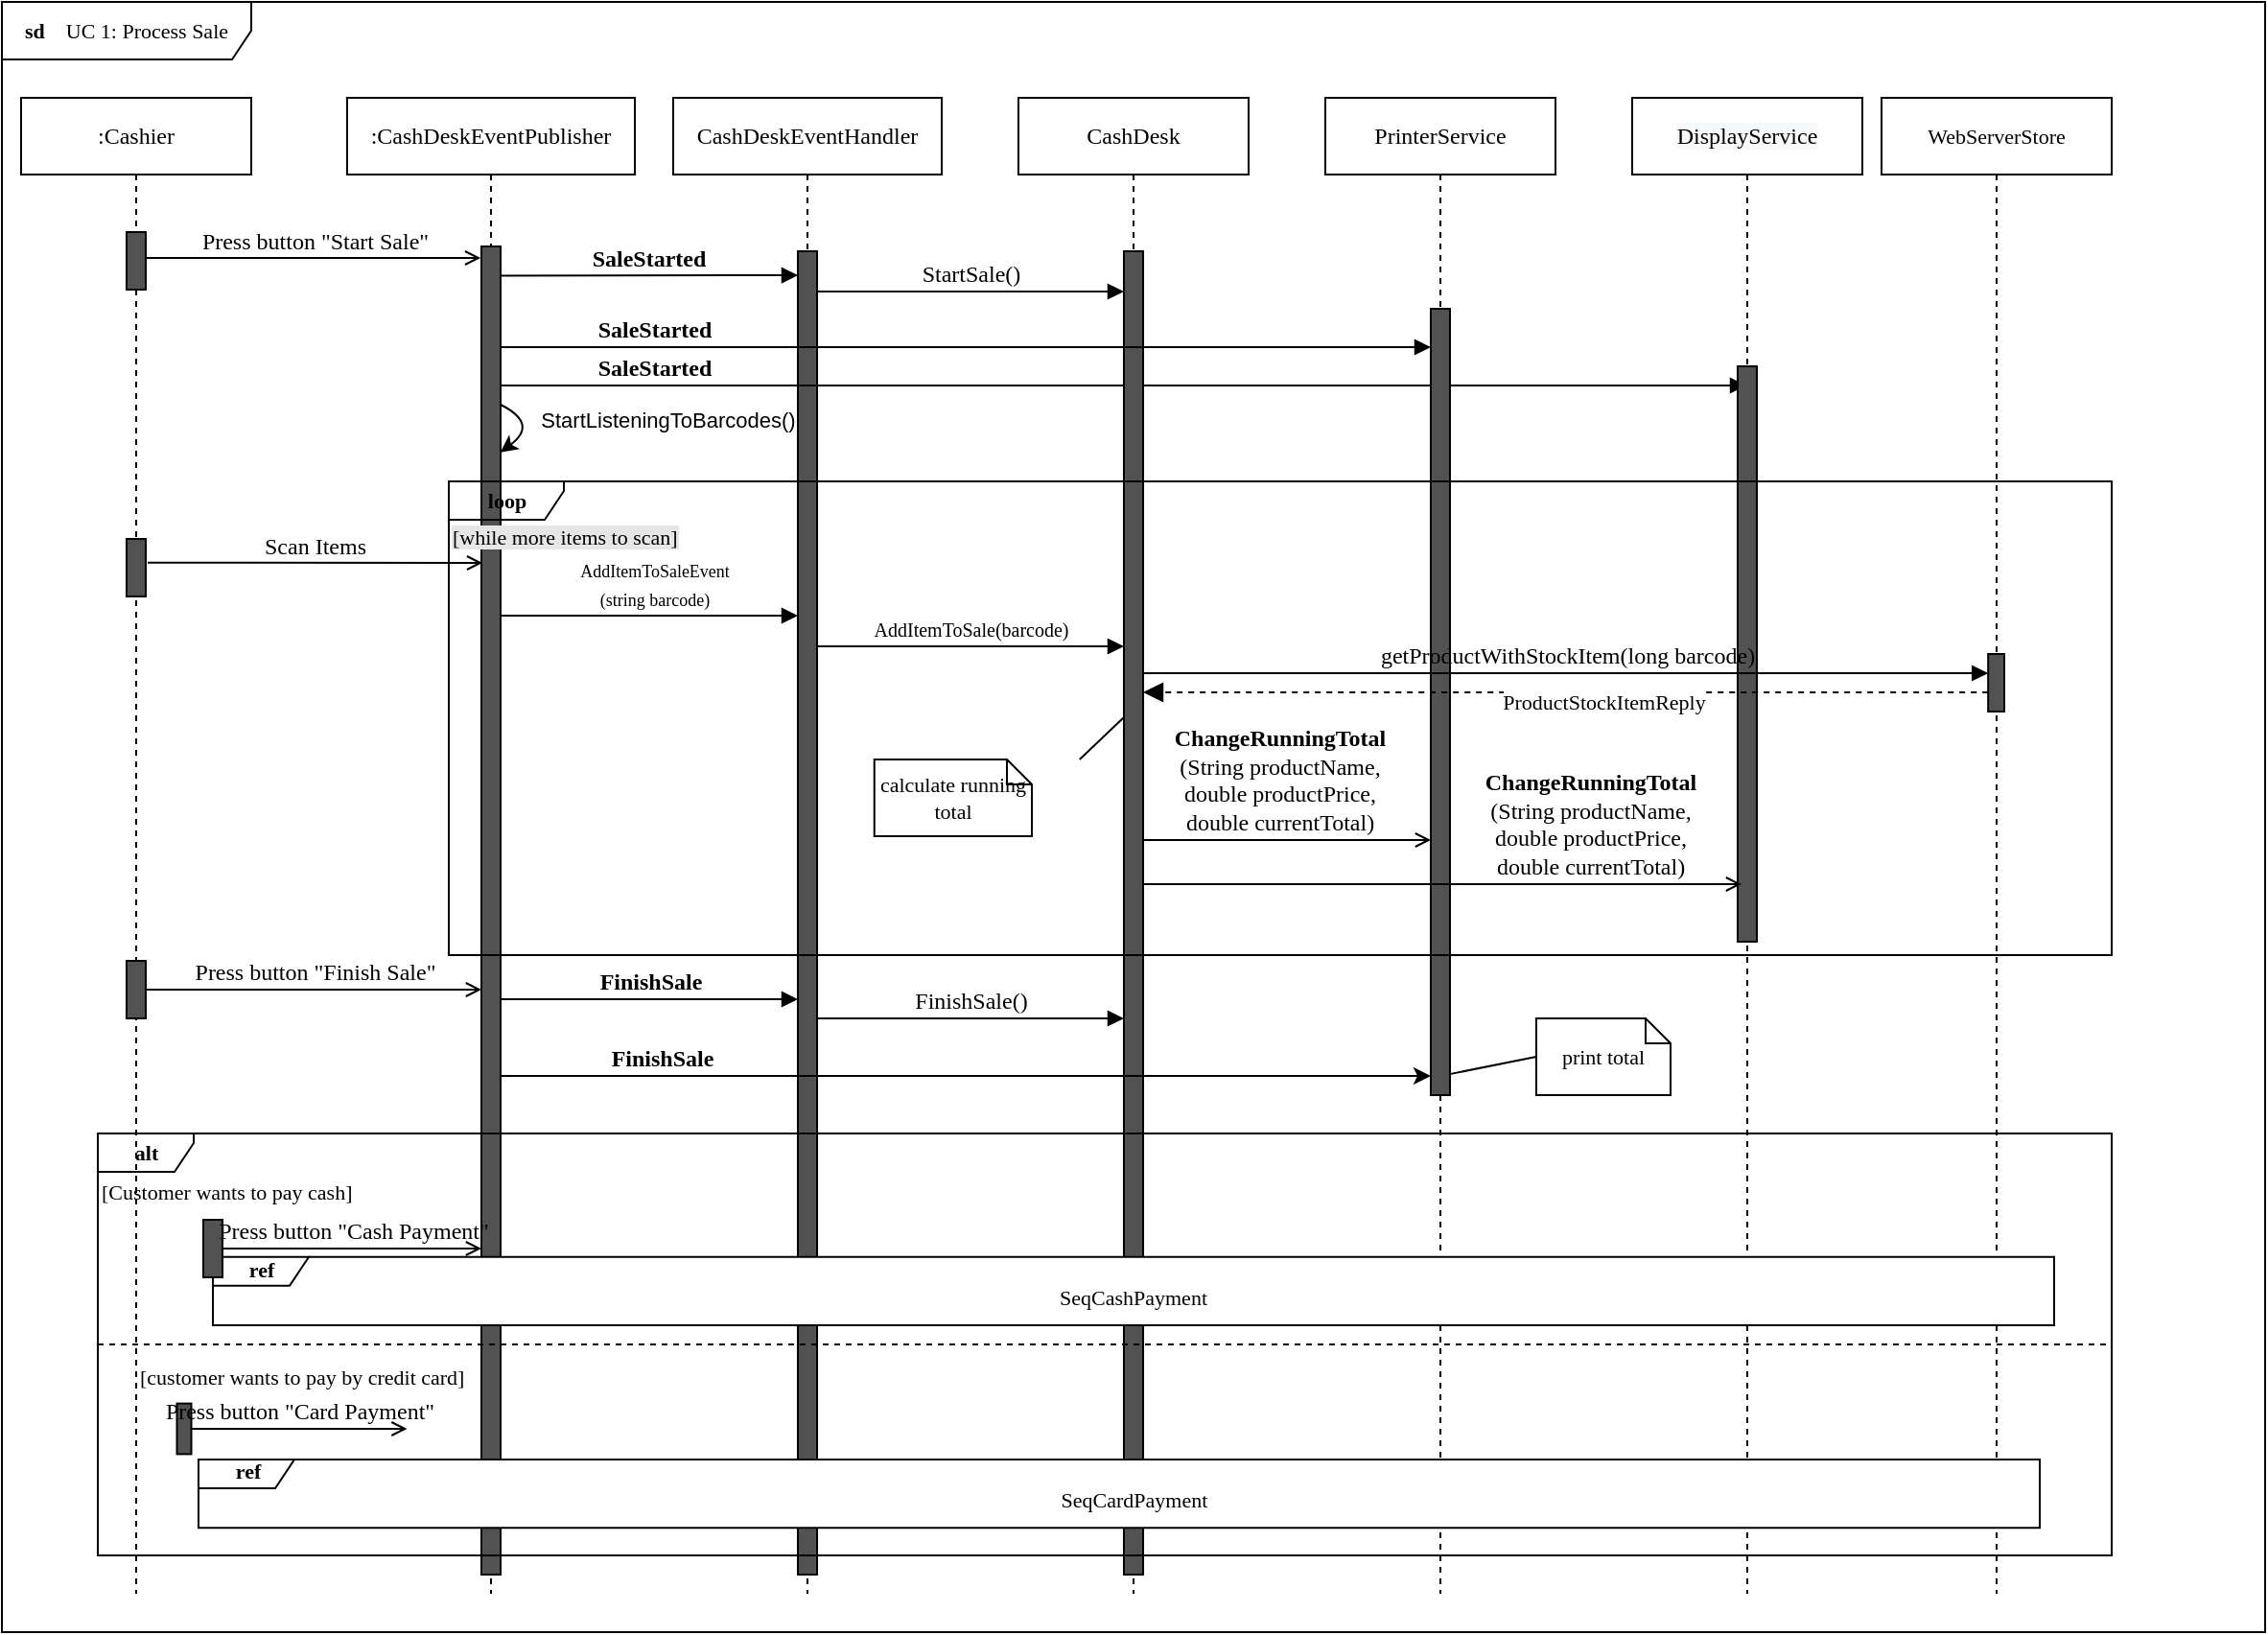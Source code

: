 <mxfile version="16.6.4" type="device"><diagram name="Page-1" id="13e1069c-82ec-6db2-03f1-153e76fe0fe0"><mxGraphModel dx="1410" dy="763" grid="1" gridSize="10" guides="1" tooltips="1" connect="1" arrows="1" fold="1" page="1" pageScale="1" pageWidth="1100" pageHeight="850" background="none" math="0" shadow="0"><root><mxCell id="0"/><mxCell id="1" parent="0"/><mxCell id="bPrhrbjO5lajvTuyGOeJ-80" value="&lt;b&gt;sd&amp;nbsp;&lt;/b&gt;&amp;nbsp; &amp;nbsp;UC 1: Process Sale" style="shape=umlFrame;whiteSpace=wrap;html=1;rounded=0;labelBackgroundColor=none;fontFamily=Verdana;fontSize=11;fillColor=default;verticalAlign=middle;width=130;height=30;" parent="1" vertex="1"><mxGeometry x="30" y="30" width="1180" height="850" as="geometry"/></mxCell><mxCell id="7baba1c4bc27f4b0-2" value=":CashDeskEventPublisher" style="shape=umlLifeline;perimeter=lifelinePerimeter;whiteSpace=wrap;html=1;container=1;collapsible=0;recursiveResize=0;outlineConnect=0;rounded=0;shadow=0;comic=0;labelBackgroundColor=none;strokeWidth=1;fontFamily=Verdana;fontSize=12;align=center;" parent="1" vertex="1"><mxGeometry x="210" y="80" width="150" height="780" as="geometry"/></mxCell><mxCell id="7baba1c4bc27f4b0-10" value="" style="html=1;points=[];perimeter=orthogonalPerimeter;rounded=0;shadow=0;comic=0;labelBackgroundColor=none;strokeWidth=1;fontFamily=Verdana;fontSize=12;align=center;fillColor=#525252;" parent="7baba1c4bc27f4b0-2" vertex="1"><mxGeometry x="70" y="77.5" width="10" height="692.5" as="geometry"/></mxCell><mxCell id="e1NyHKkxh-GU_vY6QcKD-10" value="" style="curved=1;endArrow=classic;html=1;rounded=0;entryX=0.984;entryY=0.155;entryDx=0;entryDy=0;entryPerimeter=0;" edge="1" parent="7baba1c4bc27f4b0-2" target="7baba1c4bc27f4b0-10"><mxGeometry width="50" height="50" relative="1" as="geometry"><mxPoint x="80" y="160" as="sourcePoint"/><mxPoint x="350" y="260" as="targetPoint"/><Array as="points"><mxPoint x="100" y="170"/></Array></mxGeometry></mxCell><mxCell id="e1NyHKkxh-GU_vY6QcKD-11" value="StartListeningToBarcodes()" style="edgeLabel;html=1;align=center;verticalAlign=middle;resizable=0;points=[];" vertex="1" connectable="0" parent="e1NyHKkxh-GU_vY6QcKD-10"><mxGeometry x="0.211" y="-4" relative="1" as="geometry"><mxPoint x="74" y="-3" as="offset"/></mxGeometry></mxCell><mxCell id="bPrhrbjO5lajvTuyGOeJ-47" value="&lt;b&gt;FinishSale&lt;/b&gt;" style="html=1;verticalAlign=bottom;endArrow=block;labelBackgroundColor=none;fontFamily=Verdana;fontSize=12;edgeStyle=elbowEdgeStyle;elbow=vertical;endFill=1;" parent="7baba1c4bc27f4b0-2" edge="1"><mxGeometry relative="1" as="geometry"><mxPoint x="80" y="470" as="sourcePoint"/><mxPoint x="235" y="470" as="targetPoint"/><Array as="points"><mxPoint x="215" y="470"/><mxPoint x="225" y="450"/></Array><mxPoint as="offset"/></mxGeometry></mxCell><mxCell id="7baba1c4bc27f4b0-3" value="CashDeskEventHandler" style="shape=umlLifeline;perimeter=lifelinePerimeter;whiteSpace=wrap;html=1;container=1;collapsible=0;recursiveResize=0;outlineConnect=0;rounded=0;shadow=0;comic=0;labelBackgroundColor=none;strokeWidth=1;fontFamily=Verdana;fontSize=12;align=center;" parent="1" vertex="1"><mxGeometry x="380" y="80" width="140" height="780" as="geometry"/></mxCell><mxCell id="7baba1c4bc27f4b0-13" value="" style="html=1;points=[];perimeter=orthogonalPerimeter;rounded=0;shadow=0;comic=0;labelBackgroundColor=none;strokeWidth=1;fontFamily=Verdana;fontSize=12;align=center;fillColor=#525252;" parent="7baba1c4bc27f4b0-3" vertex="1"><mxGeometry x="65" y="80" width="10" height="690" as="geometry"/></mxCell><mxCell id="e1NyHKkxh-GU_vY6QcKD-12" value="&lt;b&gt;SaleStarted&lt;/b&gt;" style="html=1;verticalAlign=bottom;endArrow=block;labelBackgroundColor=none;fontFamily=Verdana;fontSize=12;edgeStyle=elbowEdgeStyle;elbow=vertical;endFill=1;" edge="1" parent="7baba1c4bc27f4b0-3" target="bPrhrbjO5lajvTuyGOeJ-4"><mxGeometry x="-0.754" relative="1" as="geometry"><mxPoint x="-90" y="150" as="sourcePoint"/><mxPoint x="395" y="150" as="targetPoint"/><mxPoint as="offset"/><Array as="points"><mxPoint x="10" y="150"/></Array></mxGeometry></mxCell><mxCell id="7baba1c4bc27f4b0-5" value="CashDesk" style="shape=umlLifeline;perimeter=lifelinePerimeter;whiteSpace=wrap;html=1;container=1;collapsible=0;recursiveResize=0;outlineConnect=0;rounded=0;shadow=0;comic=0;labelBackgroundColor=none;strokeWidth=1;fontFamily=Verdana;fontSize=12;align=center;" parent="1" vertex="1"><mxGeometry x="560" y="80" width="120" height="780" as="geometry"/></mxCell><mxCell id="bPrhrbjO5lajvTuyGOeJ-9" value="" style="html=1;points=[];perimeter=orthogonalPerimeter;rounded=0;shadow=0;comic=0;labelBackgroundColor=none;strokeWidth=1;fontFamily=Verdana;fontSize=12;align=center;fillColor=#525252;" parent="7baba1c4bc27f4b0-5" vertex="1"><mxGeometry x="55" y="80" width="10" height="690" as="geometry"/></mxCell><mxCell id="bPrhrbjO5lajvTuyGOeJ-48" value="FinishSale()" style="html=1;verticalAlign=bottom;endArrow=block;labelBackgroundColor=none;fontFamily=Verdana;fontSize=12;edgeStyle=elbowEdgeStyle;elbow=vertical;endFill=1;" parent="7baba1c4bc27f4b0-5" edge="1"><mxGeometry relative="1" as="geometry"><mxPoint x="-105" y="480" as="sourcePoint"/><mxPoint x="55" y="480" as="targetPoint"/><Array as="points"><mxPoint x="40" y="480"/><mxPoint x="50" y="460"/></Array><mxPoint as="offset"/></mxGeometry></mxCell><mxCell id="e1NyHKkxh-GU_vY6QcKD-2" value="StartSale()" style="html=1;verticalAlign=bottom;endArrow=block;labelBackgroundColor=none;fontFamily=Verdana;fontSize=12;edgeStyle=elbowEdgeStyle;elbow=vertical;endFill=1;" edge="1" parent="7baba1c4bc27f4b0-5" source="7baba1c4bc27f4b0-13"><mxGeometry relative="1" as="geometry"><mxPoint x="-100.46" y="101.25" as="sourcePoint"/><mxPoint x="55" y="100.87" as="targetPoint"/><mxPoint as="offset"/></mxGeometry></mxCell><mxCell id="7baba1c4bc27f4b0-6" value="PrinterService" style="shape=umlLifeline;perimeter=lifelinePerimeter;whiteSpace=wrap;html=1;container=1;collapsible=0;recursiveResize=0;outlineConnect=0;rounded=0;shadow=0;comic=0;labelBackgroundColor=none;strokeWidth=1;fontFamily=Verdana;fontSize=12;align=center;" parent="1" vertex="1"><mxGeometry x="720" y="80" width="120" height="780" as="geometry"/></mxCell><mxCell id="bPrhrbjO5lajvTuyGOeJ-14" value="" style="html=1;points=[];perimeter=orthogonalPerimeter;rounded=0;shadow=0;comic=0;labelBackgroundColor=none;strokeWidth=1;fontFamily=Verdana;fontSize=12;align=center;fillColor=#525252;" parent="7baba1c4bc27f4b0-6" vertex="1"><mxGeometry x="55" y="110" width="10" height="410" as="geometry"/></mxCell><mxCell id="7baba1c4bc27f4b0-8" value=":Cashier" style="shape=umlLifeline;perimeter=lifelinePerimeter;whiteSpace=wrap;html=1;container=1;collapsible=0;recursiveResize=0;outlineConnect=0;rounded=0;shadow=0;comic=0;labelBackgroundColor=none;strokeWidth=1;fontFamily=Verdana;fontSize=12;align=center;" parent="1" vertex="1"><mxGeometry x="40" y="80" width="120" height="780" as="geometry"/></mxCell><mxCell id="7baba1c4bc27f4b0-9" value="" style="html=1;points=[];perimeter=orthogonalPerimeter;rounded=0;shadow=0;comic=0;labelBackgroundColor=none;strokeWidth=1;fontFamily=Verdana;fontSize=12;align=center;fillColor=#525252;" parent="7baba1c4bc27f4b0-8" vertex="1"><mxGeometry x="55" y="70" width="10" height="30" as="geometry"/></mxCell><mxCell id="bPrhrbjO5lajvTuyGOeJ-20" value="" style="html=1;points=[];perimeter=orthogonalPerimeter;rounded=0;shadow=0;comic=0;labelBackgroundColor=none;strokeWidth=1;fontFamily=Verdana;fontSize=12;align=center;fillColor=#525252;" parent="7baba1c4bc27f4b0-8" vertex="1"><mxGeometry x="55" y="230" width="10" height="30" as="geometry"/></mxCell><mxCell id="bPrhrbjO5lajvTuyGOeJ-44" value="" style="html=1;points=[];perimeter=orthogonalPerimeter;rounded=0;shadow=0;comic=0;labelBackgroundColor=none;strokeWidth=1;fontFamily=Verdana;fontSize=12;align=center;fillColor=#525252;" parent="7baba1c4bc27f4b0-8" vertex="1"><mxGeometry x="55" y="450" width="10" height="30" as="geometry"/></mxCell><mxCell id="7baba1c4bc27f4b0-11" value="Press button &quot;Start Sale&quot;" style="html=1;verticalAlign=bottom;endArrow=open;labelBackgroundColor=none;fontFamily=Verdana;fontSize=12;edgeStyle=elbowEdgeStyle;elbow=vertical;endFill=0;entryX=-0.042;entryY=0.009;entryDx=0;entryDy=0;entryPerimeter=0;" parent="1" source="7baba1c4bc27f4b0-9" target="7baba1c4bc27f4b0-10" edge="1"><mxGeometry relative="1" as="geometry"><mxPoint x="220" y="190" as="sourcePoint"/><mxPoint x="300" y="190" as="targetPoint"/><Array as="points"/><mxPoint as="offset"/></mxGeometry></mxCell><mxCell id="bPrhrbjO5lajvTuyGOeJ-4" value="&#10;&#10;&lt;span style=&quot;color: rgb(0, 0, 0); font-family: verdana; font-size: 12px; font-style: normal; font-weight: 400; letter-spacing: normal; text-align: center; text-indent: 0px; text-transform: none; word-spacing: 0px; background-color: rgb(248, 249, 250); display: inline; float: none;&quot;&gt;DisplayService&lt;/span&gt;&#10;&#10;" style="shape=umlLifeline;perimeter=lifelinePerimeter;whiteSpace=wrap;html=1;container=1;collapsible=0;recursiveResize=0;outlineConnect=0;rounded=0;shadow=0;comic=0;labelBackgroundColor=none;strokeWidth=1;fontFamily=Verdana;fontSize=12;align=center;" parent="1" vertex="1"><mxGeometry x="880" y="80" width="120" height="780" as="geometry"/></mxCell><mxCell id="e1NyHKkxh-GU_vY6QcKD-14" value="" style="html=1;points=[];perimeter=orthogonalPerimeter;rounded=0;shadow=0;comic=0;labelBackgroundColor=none;strokeWidth=1;fontFamily=Verdana;fontSize=12;align=center;fillColor=#525252;" vertex="1" parent="bPrhrbjO5lajvTuyGOeJ-4"><mxGeometry x="55" y="140" width="10" height="300" as="geometry"/></mxCell><mxCell id="bPrhrbjO5lajvTuyGOeJ-6" value="&lt;font style=&quot;font-size: 11px&quot;&gt;WebServerStore&lt;/font&gt;" style="shape=umlLifeline;perimeter=lifelinePerimeter;whiteSpace=wrap;html=1;container=1;collapsible=0;recursiveResize=0;outlineConnect=0;rounded=0;shadow=0;comic=0;labelBackgroundColor=none;strokeWidth=1;fontFamily=Verdana;fontSize=12;align=center;" parent="1" vertex="1"><mxGeometry x="1010" y="80" width="120" height="780" as="geometry"/></mxCell><mxCell id="bPrhrbjO5lajvTuyGOeJ-25" value="&lt;b&gt;loop&lt;/b&gt;" style="shape=umlFrame;tabWidth=110;tabHeight=30;tabPosition=left;html=1;boundedLbl=1;labelInHeader=1;width=60;height=20;rounded=0;fontSize=11;fillColor=none;fontFamily=Verdana;" parent="1" vertex="1"><mxGeometry x="263" y="280" width="867" height="247" as="geometry"/></mxCell><mxCell id="bPrhrbjO5lajvTuyGOeJ-26" value="[while more items to scan]" style="text;rounded=0;fontSize=11;fillColor=none;fontFamily=Verdana;fontColor=#000000;labelBackgroundColor=#E6E6E6;" parent="bPrhrbjO5lajvTuyGOeJ-25" vertex="1"><mxGeometry width="100" height="20" relative="1" as="geometry"><mxPoint y="16" as="offset"/></mxGeometry></mxCell><mxCell id="bPrhrbjO5lajvTuyGOeJ-52" value="calculate running total" style="shape=note2;boundedLbl=1;whiteSpace=wrap;html=1;size=13;verticalAlign=middle;align=center;rounded=0;fontFamily=Verdana;fontSize=11;fillColor=none;" parent="bPrhrbjO5lajvTuyGOeJ-25" vertex="1"><mxGeometry x="221.878" y="145" width="82.115" height="40" as="geometry"/></mxCell><mxCell id="bPrhrbjO5lajvTuyGOeJ-38" value="" style="html=1;points=[];perimeter=orthogonalPerimeter;rounded=0;shadow=0;comic=0;labelBackgroundColor=none;strokeWidth=1;fontFamily=Verdana;fontSize=12;align=center;fillColor=#525252;" parent="bPrhrbjO5lajvTuyGOeJ-25" vertex="1"><mxGeometry x="802.591" y="90" width="8.416" height="30" as="geometry"/></mxCell><mxCell id="bPrhrbjO5lajvTuyGOeJ-37" value="getProductWithStockItem(long barcode)" style="html=1;verticalAlign=bottom;endArrow=block;labelBackgroundColor=none;fontFamily=Verdana;fontSize=12;edgeStyle=elbowEdgeStyle;elbow=vertical;endFill=1;" parent="1" source="bPrhrbjO5lajvTuyGOeJ-9" target="bPrhrbjO5lajvTuyGOeJ-38" edge="1"><mxGeometry relative="1" as="geometry"><mxPoint x="630.0" y="370" as="sourcePoint"/><mxPoint x="780.0" y="370" as="targetPoint"/><mxPoint as="offset"/><Array as="points"><mxPoint x="900" y="380"/><mxPoint x="745" y="370"/><mxPoint x="735" y="360"/><mxPoint x="785" y="370"/></Array></mxGeometry></mxCell><mxCell id="bPrhrbjO5lajvTuyGOeJ-43" value="&lt;b&gt;ChangeRunningTotal&lt;/b&gt;&lt;br&gt;(String productName,&lt;br&gt;double productPrice,&lt;br&gt;double currentTotal)" style="html=1;verticalAlign=bottom;endArrow=open;labelBackgroundColor=none;fontFamily=Verdana;fontSize=12;edgeStyle=elbowEdgeStyle;elbow=vertical;endFill=0;" parent="1" source="bPrhrbjO5lajvTuyGOeJ-9" edge="1"><mxGeometry x="0.492" relative="1" as="geometry"><mxPoint x="627" y="490" as="sourcePoint"/><mxPoint x="937" y="490" as="targetPoint"/><mxPoint as="offset"/><Array as="points"><mxPoint x="852" y="490"/><mxPoint x="962" y="470"/><mxPoint x="707" y="470"/><mxPoint x="742" y="460"/><mxPoint x="732" y="450"/><mxPoint x="782" y="460"/></Array></mxGeometry></mxCell><mxCell id="bPrhrbjO5lajvTuyGOeJ-45" value="Press button &quot;Finish Sale&quot;" style="html=1;verticalAlign=bottom;endArrow=open;labelBackgroundColor=none;fontFamily=Verdana;fontSize=12;edgeStyle=elbowEdgeStyle;elbow=vertical;endFill=0;" parent="1" source="bPrhrbjO5lajvTuyGOeJ-44" target="7baba1c4bc27f4b0-10" edge="1"><mxGeometry relative="1" as="geometry"><mxPoint x="145" y="544.41" as="sourcePoint"/><mxPoint x="295" y="544.41" as="targetPoint"/><Array as="points"><mxPoint x="280" y="540"/><mxPoint x="290" y="520"/></Array><mxPoint as="offset"/></mxGeometry></mxCell><mxCell id="bPrhrbjO5lajvTuyGOeJ-53" value="" style="endArrow=none;html=1;rounded=0;fontFamily=Verdana;fontSize=11;exitX=0;exitY=0;exitDx=107;exitDy=0;exitPerimeter=0;" parent="1" source="bPrhrbjO5lajvTuyGOeJ-52" edge="1"><mxGeometry width="50" height="50" relative="1" as="geometry"><mxPoint x="577" y="403.0" as="sourcePoint"/><mxPoint x="615" y="403.0" as="targetPoint"/></mxGeometry></mxCell><mxCell id="bPrhrbjO5lajvTuyGOeJ-54" value="print total" style="shape=note2;boundedLbl=1;whiteSpace=wrap;html=1;size=13;verticalAlign=middle;align=center;rounded=0;fontFamily=Verdana;fontSize=11;fillColor=none;" parent="1" vertex="1"><mxGeometry x="830" y="560" width="70" height="40" as="geometry"/></mxCell><mxCell id="bPrhrbjO5lajvTuyGOeJ-55" value="" style="endArrow=none;html=1;rounded=0;fontFamily=Verdana;fontSize=11;exitX=1.04;exitY=0.973;exitDx=0;exitDy=0;exitPerimeter=0;entryX=0;entryY=0.5;entryDx=0;entryDy=0;entryPerimeter=0;" parent="1" source="bPrhrbjO5lajvTuyGOeJ-14" target="bPrhrbjO5lajvTuyGOeJ-54" edge="1"><mxGeometry width="50" height="50" relative="1" as="geometry"><mxPoint x="785" y="587.0" as="sourcePoint"/><mxPoint x="823" y="580.0" as="targetPoint"/></mxGeometry></mxCell><mxCell id="bPrhrbjO5lajvTuyGOeJ-61" value="&lt;b&gt;alt&lt;/b&gt;" style="shape=umlFrame;tabWidth=110;tabHeight=30;tabPosition=left;html=1;boundedLbl=1;labelInHeader=1;width=50;height=20;rounded=0;fontFamily=Verdana;fontSize=11;fillColor=none;verticalAlign=middle;" parent="1" vertex="1"><mxGeometry x="80" y="620" width="1050" height="220" as="geometry"/></mxCell><mxCell id="bPrhrbjO5lajvTuyGOeJ-62" value="[Customer wants to pay cash]" style="text;rounded=0;fontFamily=Verdana;fontSize=11;fillColor=none;verticalAlign=middle;" parent="bPrhrbjO5lajvTuyGOeJ-61" vertex="1"><mxGeometry width="100" height="20" relative="1" as="geometry"><mxPoint y="20" as="offset"/></mxGeometry></mxCell><mxCell id="bPrhrbjO5lajvTuyGOeJ-63" value="[customer wants to pay by credit card]" style="line;strokeWidth=1;dashed=1;labelPosition=center;verticalLabelPosition=bottom;align=left;verticalAlign=middle;spacingLeft=20;spacingTop=15;rounded=0;fontFamily=Verdana;fontSize=11;fillColor=none;" parent="bPrhrbjO5lajvTuyGOeJ-61" vertex="1"><mxGeometry y="105.6" width="1050" height="8.8" as="geometry"/></mxCell><mxCell id="bPrhrbjO5lajvTuyGOeJ-66" value="" style="html=1;points=[];perimeter=orthogonalPerimeter;rounded=0;shadow=0;comic=0;labelBackgroundColor=none;strokeWidth=1;fontFamily=Verdana;fontSize=12;align=center;fillColor=#525252;" parent="bPrhrbjO5lajvTuyGOeJ-61" vertex="1"><mxGeometry x="41.25" y="140.8" width="7.5" height="26.4" as="geometry"/></mxCell><mxCell id="bPrhrbjO5lajvTuyGOeJ-67" value="Press button &quot;Card Payment&quot;" style="html=1;verticalAlign=bottom;endArrow=open;labelBackgroundColor=none;fontFamily=Verdana;fontSize=12;edgeStyle=elbowEdgeStyle;elbow=vertical;endFill=0;" parent="bPrhrbjO5lajvTuyGOeJ-61" source="bPrhrbjO5lajvTuyGOeJ-66" edge="1"><mxGeometry relative="1" as="geometry"><mxPoint x="45" y="154" as="sourcePoint"/><mxPoint x="161.25" y="154" as="targetPoint"/><Array as="points"><mxPoint x="146.25" y="154"/><mxPoint x="153.75" y="136.4"/></Array><mxPoint as="offset"/></mxGeometry></mxCell><mxCell id="bPrhrbjO5lajvTuyGOeJ-75" value="&lt;b&gt;ref&lt;/b&gt;" style="shape=umlFrame;tabPosition=left;html=1;boundedLbl=1;labelInHeader=1;width=50;height=15;rounded=0;labelBackgroundColor=none;fontFamily=Verdana;fontSize=11;fillColor=default;verticalAlign=bottom;swimlaneFillColor=#ffffff;" parent="bPrhrbjO5lajvTuyGOeJ-61" vertex="1"><mxGeometry x="60.0" y="64.4" width="960.0" height="35.6" as="geometry"/></mxCell><mxCell id="bPrhrbjO5lajvTuyGOeJ-76" value="SeqCashPayment" style="text;align=center;rounded=0;labelBackgroundColor=none;fontFamily=Verdana;fontSize=11;fillColor=default;" parent="bPrhrbjO5lajvTuyGOeJ-75" vertex="1"><mxGeometry width="100" height="20" relative="1" as="geometry"><mxPoint x="430" y="8" as="offset"/></mxGeometry></mxCell><mxCell id="bPrhrbjO5lajvTuyGOeJ-78" value="&lt;b&gt;ref&lt;/b&gt;" style="shape=umlFrame;tabPosition=left;html=1;boundedLbl=1;labelInHeader=1;width=50;height=15;rounded=0;labelBackgroundColor=none;fontFamily=Verdana;fontSize=11;fillColor=default;verticalAlign=bottom;swimlaneFillColor=#ffffff;" parent="bPrhrbjO5lajvTuyGOeJ-61" vertex="1"><mxGeometry x="52.5" y="170" width="960.0" height="35.6" as="geometry"/></mxCell><mxCell id="bPrhrbjO5lajvTuyGOeJ-79" value="SeqCardPayment" style="text;align=center;rounded=0;labelBackgroundColor=none;fontFamily=Verdana;fontSize=11;fillColor=default;" parent="bPrhrbjO5lajvTuyGOeJ-78" vertex="1"><mxGeometry width="100" height="20" relative="1" as="geometry"><mxPoint x="438" y="8" as="offset"/></mxGeometry></mxCell><mxCell id="bPrhrbjO5lajvTuyGOeJ-40" value="" style="html=1;verticalAlign=bottom;endArrow=block;dashed=1;endSize=8;labelBackgroundColor=none;fontFamily=Verdana;fontSize=12;edgeStyle=elbowEdgeStyle;elbow=vertical;fontStyle=4;endFill=1;startArrow=none;startFill=0;" parent="1" source="bPrhrbjO5lajvTuyGOeJ-38" target="bPrhrbjO5lajvTuyGOeJ-9" edge="1"><mxGeometry relative="1" as="geometry"><mxPoint x="764.4" y="386.213" as="targetPoint"/><Array as="points"><mxPoint x="1030" y="390"/><mxPoint x="855.651" y="386.213"/><mxPoint x="884.467" y="386.213"/></Array><mxPoint x="1215.852" y="386.213" as="sourcePoint"/></mxGeometry></mxCell><mxCell id="bPrhrbjO5lajvTuyGOeJ-41" value="ProductStockItemReply" style="edgeLabel;html=1;align=center;verticalAlign=middle;resizable=0;points=[];fontSize=11;fontFamily=Verdana;" parent="bPrhrbjO5lajvTuyGOeJ-40" vertex="1" connectable="0"><mxGeometry x="-0.087" y="-1" relative="1" as="geometry"><mxPoint y="6" as="offset"/></mxGeometry></mxCell><mxCell id="bPrhrbjO5lajvTuyGOeJ-64" value="" style="html=1;points=[];perimeter=orthogonalPerimeter;rounded=0;shadow=0;comic=0;labelBackgroundColor=none;strokeWidth=1;fontFamily=Verdana;fontSize=12;align=center;fillColor=#525252;" parent="1" vertex="1"><mxGeometry x="135" y="665" width="10" height="30" as="geometry"/></mxCell><mxCell id="bPrhrbjO5lajvTuyGOeJ-65" value="Press button &quot;Cash Payment&quot;" style="html=1;verticalAlign=bottom;endArrow=open;labelBackgroundColor=none;fontFamily=Verdana;fontSize=12;edgeStyle=elbowEdgeStyle;elbow=vertical;endFill=0;" parent="1" source="bPrhrbjO5lajvTuyGOeJ-64" target="7baba1c4bc27f4b0-10" edge="1"><mxGeometry relative="1" as="geometry"><mxPoint x="140" y="680" as="sourcePoint"/><mxPoint x="290" y="680" as="targetPoint"/><Array as="points"><mxPoint x="275" y="680"/><mxPoint x="285" y="660"/></Array><mxPoint as="offset"/></mxGeometry></mxCell><mxCell id="bPrhrbjO5lajvTuyGOeJ-3" value="&lt;b&gt;SaleStarted&lt;/b&gt;" style="html=1;verticalAlign=bottom;endArrow=block;labelBackgroundColor=none;fontFamily=Verdana;fontSize=12;edgeStyle=elbowEdgeStyle;elbow=vertical;endFill=1;exitX=0.954;exitY=0.022;exitDx=0;exitDy=0;exitPerimeter=0;" parent="1" source="7baba1c4bc27f4b0-10" edge="1" target="7baba1c4bc27f4b0-13"><mxGeometry relative="1" as="geometry"><mxPoint x="247" y="180" as="sourcePoint"/><mxPoint x="435" y="180.25" as="targetPoint"/><mxPoint as="offset"/></mxGeometry></mxCell><mxCell id="e1NyHKkxh-GU_vY6QcKD-5" value="&lt;b&gt;SaleStarted&lt;/b&gt;" style="html=1;verticalAlign=bottom;endArrow=block;labelBackgroundColor=none;fontFamily=Verdana;fontSize=12;edgeStyle=elbowEdgeStyle;elbow=vertical;endFill=1;" edge="1" parent="1" target="bPrhrbjO5lajvTuyGOeJ-14"><mxGeometry x="-0.67" relative="1" as="geometry"><mxPoint x="290" y="210" as="sourcePoint"/><mxPoint x="445.46" y="220.434" as="targetPoint"/><mxPoint as="offset"/><Array as="points"><mxPoint x="410" y="210"/></Array></mxGeometry></mxCell><mxCell id="e1NyHKkxh-GU_vY6QcKD-19" value="Scan Items" style="html=1;verticalAlign=bottom;endArrow=open;labelBackgroundColor=none;fontFamily=Verdana;fontSize=12;edgeStyle=elbowEdgeStyle;elbow=vertical;endFill=0;entryX=-0.042;entryY=0.009;entryDx=0;entryDy=0;entryPerimeter=0;" edge="1" parent="1"><mxGeometry relative="1" as="geometry"><mxPoint x="106" y="322.348" as="sourcePoint"/><mxPoint x="280.58" y="322.335" as="targetPoint"/><Array as="points"/><mxPoint as="offset"/></mxGeometry></mxCell><mxCell id="e1NyHKkxh-GU_vY6QcKD-23" value="&lt;font style=&quot;font-size: 10px&quot;&gt;AddItemToSale(barcode)&lt;/font&gt;" style="html=1;verticalAlign=bottom;endArrow=block;labelBackgroundColor=none;fontFamily=Verdana;fontSize=12;edgeStyle=elbowEdgeStyle;elbow=vertical;endFill=1;" edge="1" parent="1"><mxGeometry relative="1" as="geometry"><mxPoint x="455" y="366" as="sourcePoint"/><mxPoint x="615" y="366" as="targetPoint"/><mxPoint as="offset"/><Array as="points"><mxPoint x="570" y="366"/></Array></mxGeometry></mxCell><mxCell id="bPrhrbjO5lajvTuyGOeJ-42" value="&lt;b&gt;ChangeRunningTotal&lt;/b&gt;&lt;br&gt;(String productName,&lt;br&gt;double productPrice,&lt;br&gt;double currentTotal)" style="html=1;verticalAlign=bottom;endArrow=open;labelBackgroundColor=none;fontFamily=Verdana;fontSize=12;edgeStyle=elbowEdgeStyle;elbow=vertical;endFill=0;" parent="1" edge="1" target="bPrhrbjO5lajvTuyGOeJ-14" source="bPrhrbjO5lajvTuyGOeJ-9"><mxGeometry x="-0.067" relative="1" as="geometry"><mxPoint x="630" y="467" as="sourcePoint"/><mxPoint x="780" y="467" as="targetPoint"/><mxPoint x="1" as="offset"/><Array as="points"><mxPoint x="715" y="467"/><mxPoint x="750" y="457"/><mxPoint x="740" y="447"/><mxPoint x="790" y="457"/></Array></mxGeometry></mxCell><mxCell id="e1NyHKkxh-GU_vY6QcKD-15" value="&lt;font style=&quot;font-size: 9px&quot;&gt;AddItemToSaleEvent&lt;br&gt;(string barcode)&lt;/font&gt;" style="html=1;verticalAlign=bottom;endArrow=block;labelBackgroundColor=none;fontFamily=Verdana;fontSize=12;edgeStyle=elbowEdgeStyle;elbow=vertical;endFill=1;" edge="1" parent="1"><mxGeometry x="0.032" relative="1" as="geometry"><mxPoint x="290" y="350" as="sourcePoint"/><mxPoint x="445" y="350" as="targetPoint"/><mxPoint as="offset"/></mxGeometry></mxCell><mxCell id="bPrhrbjO5lajvTuyGOeJ-49" value="&lt;b&gt;FinishSale&lt;/b&gt;" style="html=1;verticalAlign=bottom;endArrow=classic;labelBackgroundColor=none;fontFamily=Verdana;fontSize=12;edgeStyle=elbowEdgeStyle;elbow=vertical;endFill=1;" parent="1" target="bPrhrbjO5lajvTuyGOeJ-14" edge="1" source="7baba1c4bc27f4b0-10"><mxGeometry x="-0.653" relative="1" as="geometry"><mxPoint x="465" y="590" as="sourcePoint"/><mxPoint x="615" y="590" as="targetPoint"/><Array as="points"><mxPoint x="600" y="590"/><mxPoint x="610" y="570"/></Array><mxPoint as="offset"/></mxGeometry></mxCell></root></mxGraphModel></diagram></mxfile>